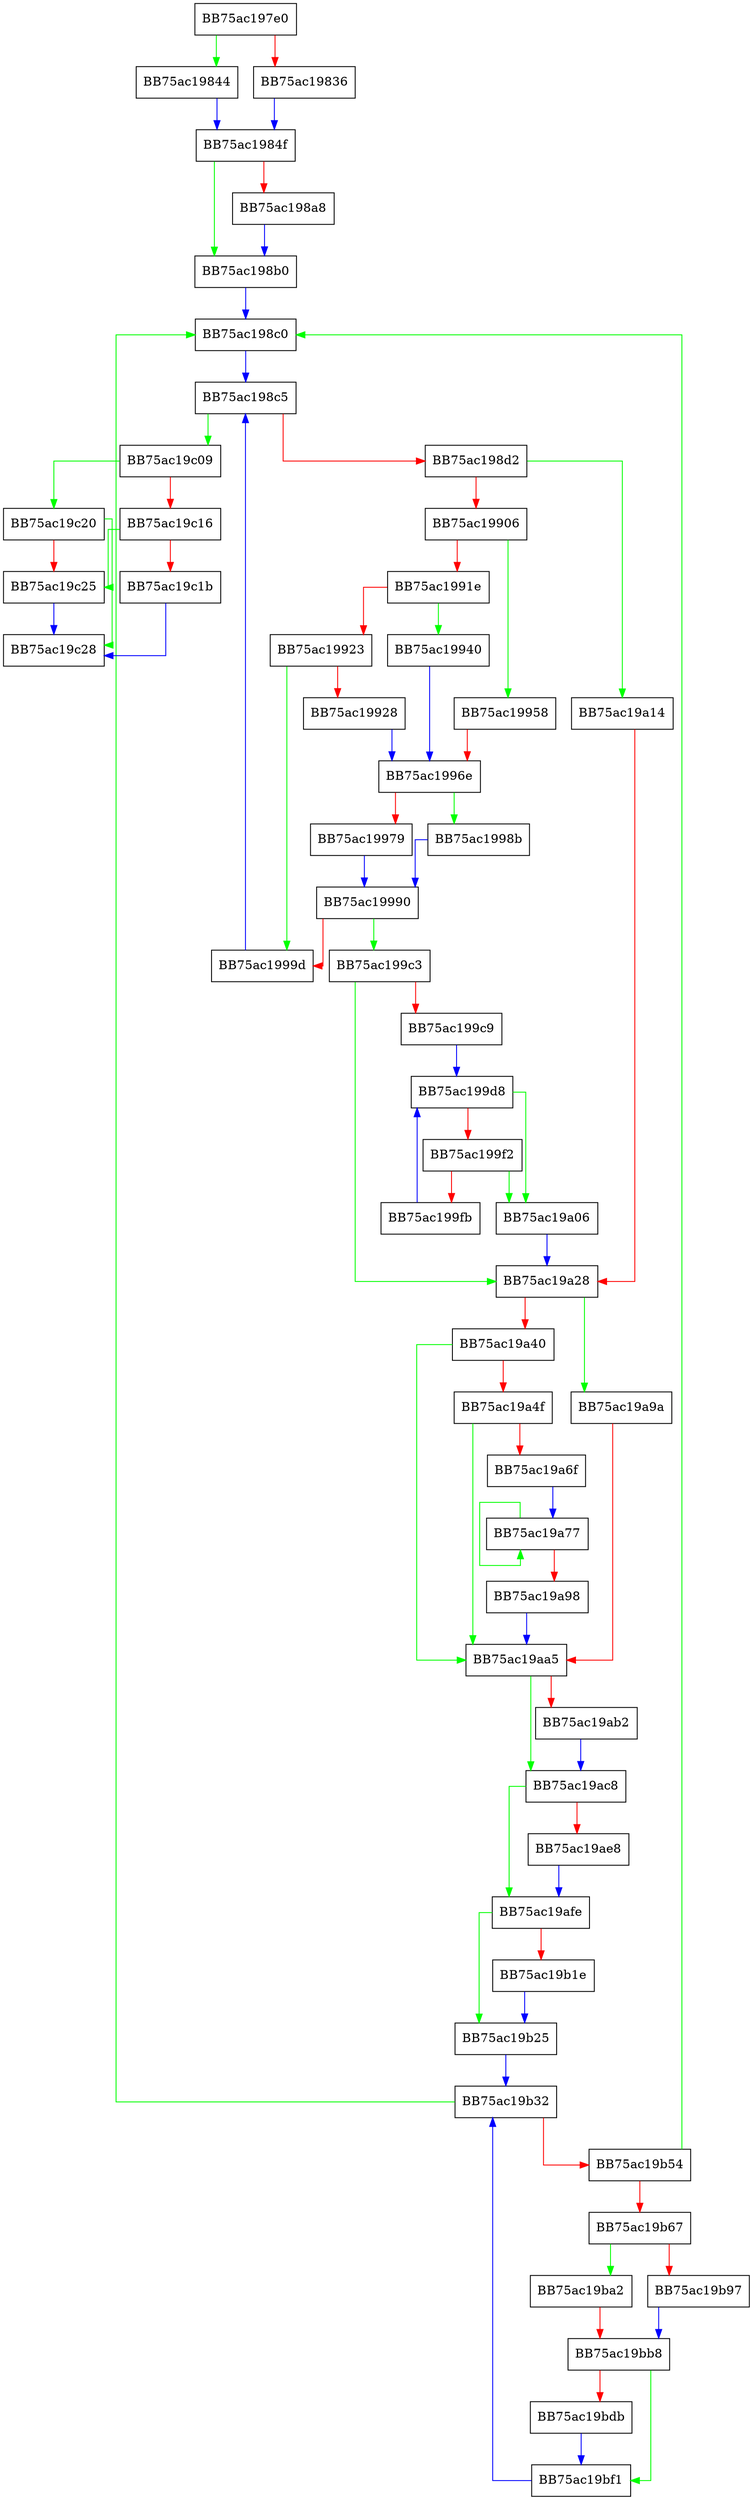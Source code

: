 digraph ZSTD_compressBlock_greedy {
  node [shape="box"];
  graph [splines=ortho];
  BB75ac197e0 -> BB75ac19844 [color="green"];
  BB75ac197e0 -> BB75ac19836 [color="red"];
  BB75ac19836 -> BB75ac1984f [color="blue"];
  BB75ac19844 -> BB75ac1984f [color="blue"];
  BB75ac1984f -> BB75ac198b0 [color="green"];
  BB75ac1984f -> BB75ac198a8 [color="red"];
  BB75ac198a8 -> BB75ac198b0 [color="blue"];
  BB75ac198b0 -> BB75ac198c0 [color="blue"];
  BB75ac198c0 -> BB75ac198c5 [color="blue"];
  BB75ac198c5 -> BB75ac19c09 [color="green"];
  BB75ac198c5 -> BB75ac198d2 [color="red"];
  BB75ac198d2 -> BB75ac19a14 [color="green"];
  BB75ac198d2 -> BB75ac19906 [color="red"];
  BB75ac19906 -> BB75ac19958 [color="green"];
  BB75ac19906 -> BB75ac1991e [color="red"];
  BB75ac1991e -> BB75ac19940 [color="green"];
  BB75ac1991e -> BB75ac19923 [color="red"];
  BB75ac19923 -> BB75ac1999d [color="green"];
  BB75ac19923 -> BB75ac19928 [color="red"];
  BB75ac19928 -> BB75ac1996e [color="blue"];
  BB75ac19940 -> BB75ac1996e [color="blue"];
  BB75ac19958 -> BB75ac1996e [color="red"];
  BB75ac1996e -> BB75ac1998b [color="green"];
  BB75ac1996e -> BB75ac19979 [color="red"];
  BB75ac19979 -> BB75ac19990 [color="blue"];
  BB75ac1998b -> BB75ac19990 [color="blue"];
  BB75ac19990 -> BB75ac199c3 [color="green"];
  BB75ac19990 -> BB75ac1999d [color="red"];
  BB75ac1999d -> BB75ac198c5 [color="blue"];
  BB75ac199c3 -> BB75ac19a28 [color="green"];
  BB75ac199c3 -> BB75ac199c9 [color="red"];
  BB75ac199c9 -> BB75ac199d8 [color="blue"];
  BB75ac199d8 -> BB75ac19a06 [color="green"];
  BB75ac199d8 -> BB75ac199f2 [color="red"];
  BB75ac199f2 -> BB75ac19a06 [color="green"];
  BB75ac199f2 -> BB75ac199fb [color="red"];
  BB75ac199fb -> BB75ac199d8 [color="blue"];
  BB75ac19a06 -> BB75ac19a28 [color="blue"];
  BB75ac19a14 -> BB75ac19a28 [color="red"];
  BB75ac19a28 -> BB75ac19a9a [color="green"];
  BB75ac19a28 -> BB75ac19a40 [color="red"];
  BB75ac19a40 -> BB75ac19aa5 [color="green"];
  BB75ac19a40 -> BB75ac19a4f [color="red"];
  BB75ac19a4f -> BB75ac19aa5 [color="green"];
  BB75ac19a4f -> BB75ac19a6f [color="red"];
  BB75ac19a6f -> BB75ac19a77 [color="blue"];
  BB75ac19a77 -> BB75ac19a77 [color="green"];
  BB75ac19a77 -> BB75ac19a98 [color="red"];
  BB75ac19a98 -> BB75ac19aa5 [color="blue"];
  BB75ac19a9a -> BB75ac19aa5 [color="red"];
  BB75ac19aa5 -> BB75ac19ac8 [color="green"];
  BB75ac19aa5 -> BB75ac19ab2 [color="red"];
  BB75ac19ab2 -> BB75ac19ac8 [color="blue"];
  BB75ac19ac8 -> BB75ac19afe [color="green"];
  BB75ac19ac8 -> BB75ac19ae8 [color="red"];
  BB75ac19ae8 -> BB75ac19afe [color="blue"];
  BB75ac19afe -> BB75ac19b25 [color="green"];
  BB75ac19afe -> BB75ac19b1e [color="red"];
  BB75ac19b1e -> BB75ac19b25 [color="blue"];
  BB75ac19b25 -> BB75ac19b32 [color="blue"];
  BB75ac19b32 -> BB75ac198c0 [color="green"];
  BB75ac19b32 -> BB75ac19b54 [color="red"];
  BB75ac19b54 -> BB75ac198c0 [color="green"];
  BB75ac19b54 -> BB75ac19b67 [color="red"];
  BB75ac19b67 -> BB75ac19ba2 [color="green"];
  BB75ac19b67 -> BB75ac19b97 [color="red"];
  BB75ac19b97 -> BB75ac19bb8 [color="blue"];
  BB75ac19ba2 -> BB75ac19bb8 [color="red"];
  BB75ac19bb8 -> BB75ac19bf1 [color="green"];
  BB75ac19bb8 -> BB75ac19bdb [color="red"];
  BB75ac19bdb -> BB75ac19bf1 [color="blue"];
  BB75ac19bf1 -> BB75ac19b32 [color="blue"];
  BB75ac19c09 -> BB75ac19c20 [color="green"];
  BB75ac19c09 -> BB75ac19c16 [color="red"];
  BB75ac19c16 -> BB75ac19c25 [color="green"];
  BB75ac19c16 -> BB75ac19c1b [color="red"];
  BB75ac19c1b -> BB75ac19c28 [color="blue"];
  BB75ac19c20 -> BB75ac19c28 [color="green"];
  BB75ac19c20 -> BB75ac19c25 [color="red"];
  BB75ac19c25 -> BB75ac19c28 [color="blue"];
}